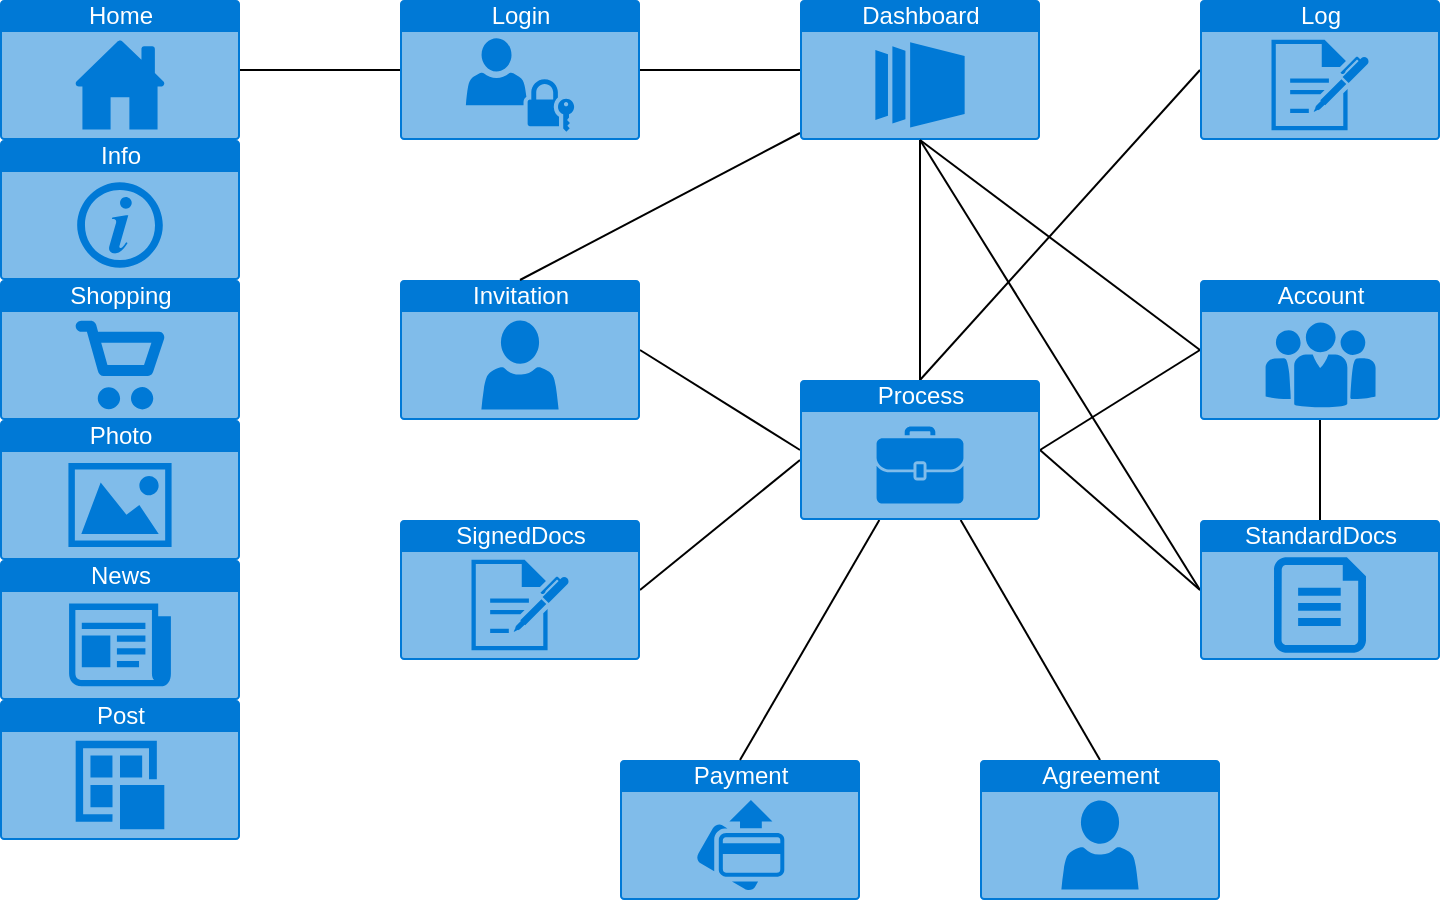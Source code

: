 <mxfile>
    <diagram id="A3qWTJxBf30MFO97emnY" name="Page-1">
        <mxGraphModel dx="1377" dy="825" grid="1" gridSize="10" guides="1" tooltips="1" connect="1" arrows="1" fold="1" page="1" pageScale="1" pageWidth="850" pageHeight="1100" math="0" shadow="0">
            <root>
                <mxCell id="0"/>
                <mxCell id="1" parent="0"/>
                <mxCell id="20" value="" style="edgeStyle=none;html=1;endArrow=none;endFill=0;" parent="1" source="2" target="6" edge="1">
                    <mxGeometry relative="1" as="geometry"/>
                </mxCell>
                <mxCell id="2" value="Home" style="html=1;strokeColor=none;fillColor=#0079D6;labelPosition=center;verticalLabelPosition=middle;verticalAlign=top;align=center;fontSize=12;outlineConnect=0;spacingTop=-6;fontColor=#FFFFFF;shape=mxgraph.sitemap.home;" parent="1" vertex="1">
                    <mxGeometry x="40" y="40" width="120" height="70" as="geometry"/>
                </mxCell>
                <mxCell id="19" style="edgeStyle=none;html=1;entryX=0;entryY=0.5;entryDx=0;entryDy=0;entryPerimeter=0;endArrow=none;endFill=0;" parent="1" source="6" edge="1">
                    <mxGeometry relative="1" as="geometry">
                        <mxPoint x="440" y="75" as="targetPoint"/>
                    </mxGeometry>
                </mxCell>
                <mxCell id="6" value="Login" style="html=1;strokeColor=none;fillColor=#0079D6;labelPosition=center;verticalLabelPosition=middle;verticalAlign=top;align=center;fontSize=12;outlineConnect=0;spacingTop=-6;fontColor=#FFFFFF;shape=mxgraph.sitemap.login;" parent="1" vertex="1">
                    <mxGeometry x="240" y="40" width="120" height="70" as="geometry"/>
                </mxCell>
                <mxCell id="28" value="" style="edgeStyle=none;html=1;endArrow=none;endFill=0;exitX=0.5;exitY=0;exitDx=0;exitDy=0;exitPerimeter=0;entryX=0;entryY=0.5;entryDx=0;entryDy=0;entryPerimeter=0;" parent="1" source="58" target="24" edge="1">
                    <mxGeometry relative="1" as="geometry">
                        <mxPoint x="560" y="75" as="sourcePoint"/>
                        <mxPoint x="630" y="90" as="targetPoint"/>
                    </mxGeometry>
                </mxCell>
                <mxCell id="21" value="Payment" style="html=1;strokeColor=none;fillColor=#0079D6;labelPosition=center;verticalLabelPosition=middle;verticalAlign=top;align=center;fontSize=12;outlineConnect=0;spacingTop=-6;fontColor=#FFFFFF;shape=mxgraph.sitemap.payment;" parent="1" vertex="1">
                    <mxGeometry x="350" y="420" width="120" height="70" as="geometry"/>
                </mxCell>
                <mxCell id="22" value="Info" style="html=1;strokeColor=none;fillColor=#0079D6;labelPosition=center;verticalLabelPosition=middle;verticalAlign=top;align=center;fontSize=12;outlineConnect=0;spacingTop=-6;fontColor=#FFFFFF;shape=mxgraph.sitemap.info;" parent="1" vertex="1">
                    <mxGeometry x="40" y="110" width="120" height="70" as="geometry"/>
                </mxCell>
                <mxCell id="24" value="Log" style="html=1;strokeColor=none;fillColor=#0079D6;labelPosition=center;verticalLabelPosition=middle;verticalAlign=top;align=center;fontSize=12;outlineConnect=0;spacingTop=-6;fontColor=#FFFFFF;shape=mxgraph.sitemap.log;" parent="1" vertex="1">
                    <mxGeometry x="640" y="40" width="120" height="70" as="geometry"/>
                </mxCell>
                <mxCell id="60" value="" style="edgeStyle=none;html=1;endArrow=none;endFill=0;exitX=1;exitY=0.5;exitDx=0;exitDy=0;exitPerimeter=0;entryX=0;entryY=0.5;entryDx=0;entryDy=0;entryPerimeter=0;" parent="1" source="34" target="58" edge="1">
                    <mxGeometry relative="1" as="geometry"/>
                </mxCell>
                <mxCell id="34" value="Invitation" style="html=1;strokeColor=none;fillColor=#0079D6;labelPosition=center;verticalLabelPosition=middle;verticalAlign=top;align=center;fontSize=12;outlineConnect=0;spacingTop=-6;fontColor=#FFFFFF;shape=mxgraph.sitemap.profile;" parent="1" vertex="1">
                    <mxGeometry x="240" y="180" width="120" height="70" as="geometry"/>
                </mxCell>
                <mxCell id="68" style="edgeStyle=none;html=1;endArrow=none;endFill=0;exitX=0;exitY=0.5;exitDx=0;exitDy=0;exitPerimeter=0;" parent="1" source="35" edge="1">
                    <mxGeometry relative="1" as="geometry">
                        <mxPoint x="560" y="265" as="targetPoint"/>
                    </mxGeometry>
                </mxCell>
                <mxCell id="71" value="" style="edgeStyle=none;html=1;endArrow=none;endFill=0;" parent="1" source="35" target="44" edge="1">
                    <mxGeometry relative="1" as="geometry"/>
                </mxCell>
                <mxCell id="73" style="edgeStyle=none;html=1;entryX=0.5;entryY=1;entryDx=0;entryDy=0;entryPerimeter=0;endArrow=none;endFill=0;exitX=0;exitY=0.5;exitDx=0;exitDy=0;exitPerimeter=0;" parent="1" source="35" target="42" edge="1">
                    <mxGeometry relative="1" as="geometry"/>
                </mxCell>
                <mxCell id="35" value="StandardDocs" style="html=1;strokeColor=none;fillColor=#0079D6;labelPosition=center;verticalLabelPosition=middle;verticalAlign=top;align=center;fontSize=12;outlineConnect=0;spacingTop=-6;fontColor=#FFFFFF;shape=mxgraph.sitemap.text;" parent="1" vertex="1">
                    <mxGeometry x="640" y="300" width="120" height="70" as="geometry"/>
                </mxCell>
                <mxCell id="62" style="edgeStyle=none;html=1;endArrow=none;endFill=0;exitX=1;exitY=0.5;exitDx=0;exitDy=0;exitPerimeter=0;" parent="1" source="36" edge="1">
                    <mxGeometry relative="1" as="geometry">
                        <mxPoint x="440" y="270" as="targetPoint"/>
                    </mxGeometry>
                </mxCell>
                <mxCell id="36" value="SignedDocs" style="html=1;strokeColor=none;fillColor=#0079D6;labelPosition=center;verticalLabelPosition=middle;verticalAlign=top;align=center;fontSize=12;outlineConnect=0;spacingTop=-6;fontColor=#FFFFFF;shape=mxgraph.sitemap.log;" parent="1" vertex="1">
                    <mxGeometry x="240" y="300" width="120" height="70" as="geometry"/>
                </mxCell>
                <mxCell id="40" value="Shopping" style="html=1;strokeColor=none;fillColor=#0079D6;labelPosition=center;verticalLabelPosition=middle;verticalAlign=top;align=center;fontSize=12;outlineConnect=0;spacingTop=-6;fontColor=#FFFFFF;shape=mxgraph.sitemap.shopping;" parent="1" vertex="1">
                    <mxGeometry x="40" y="180" width="120" height="70" as="geometry"/>
                </mxCell>
                <mxCell id="41" value="News" style="html=1;strokeColor=none;fillColor=#0079D6;labelPosition=center;verticalLabelPosition=middle;verticalAlign=top;align=center;fontSize=12;outlineConnect=0;spacingTop=-6;fontColor=#FFFFFF;shape=mxgraph.sitemap.news;" parent="1" vertex="1">
                    <mxGeometry x="40" y="320" width="120" height="70" as="geometry"/>
                </mxCell>
                <mxCell id="74" style="edgeStyle=none;html=1;entryX=0.5;entryY=0;entryDx=0;entryDy=0;entryPerimeter=0;endArrow=none;endFill=0;" parent="1" source="42" target="34" edge="1">
                    <mxGeometry relative="1" as="geometry"/>
                </mxCell>
                <mxCell id="42" value="Dashboard" style="html=1;strokeColor=none;fillColor=#0079D6;labelPosition=center;verticalLabelPosition=middle;verticalAlign=top;align=center;fontSize=12;outlineConnect=0;spacingTop=-6;fontColor=#FFFFFF;shape=mxgraph.sitemap.slideshow;" parent="1" vertex="1">
                    <mxGeometry x="440" y="40" width="120" height="70" as="geometry"/>
                </mxCell>
                <mxCell id="67" style="edgeStyle=none;html=1;endArrow=none;endFill=0;exitX=0.5;exitY=0;exitDx=0;exitDy=0;exitPerimeter=0;" parent="1" source="43" target="58" edge="1">
                    <mxGeometry relative="1" as="geometry"/>
                </mxCell>
                <mxCell id="43" value="Agreement" style="html=1;strokeColor=none;fillColor=#0079D6;labelPosition=center;verticalLabelPosition=middle;verticalAlign=top;align=center;fontSize=12;outlineConnect=0;spacingTop=-6;fontColor=#FFFFFF;shape=mxgraph.sitemap.profile;" parent="1" vertex="1">
                    <mxGeometry x="530" y="420" width="120" height="70" as="geometry"/>
                </mxCell>
                <mxCell id="66" style="edgeStyle=none;html=1;endArrow=none;endFill=0;exitX=0;exitY=0.5;exitDx=0;exitDy=0;exitPerimeter=0;entryX=1;entryY=0.5;entryDx=0;entryDy=0;entryPerimeter=0;" parent="1" source="44" target="58" edge="1">
                    <mxGeometry relative="1" as="geometry"/>
                </mxCell>
                <mxCell id="69" style="edgeStyle=none;html=1;endArrow=none;endFill=0;" parent="1" source="44" edge="1">
                    <mxGeometry relative="1" as="geometry">
                        <mxPoint x="700" y="300" as="targetPoint"/>
                    </mxGeometry>
                </mxCell>
                <mxCell id="72" style="edgeStyle=none;html=1;entryX=0.5;entryY=1;entryDx=0;entryDy=0;entryPerimeter=0;endArrow=none;endFill=0;exitX=0;exitY=0.5;exitDx=0;exitDy=0;exitPerimeter=0;" parent="1" source="44" target="42" edge="1">
                    <mxGeometry relative="1" as="geometry"/>
                </mxCell>
                <mxCell id="44" value="Account" style="html=1;strokeColor=none;fillColor=#0079D6;labelPosition=center;verticalLabelPosition=middle;verticalAlign=top;align=center;fontSize=12;outlineConnect=0;spacingTop=-6;fontColor=#FFFFFF;shape=mxgraph.sitemap.about_us;" parent="1" vertex="1">
                    <mxGeometry x="640" y="180" width="120" height="70" as="geometry"/>
                </mxCell>
                <mxCell id="56" value="Post" style="html=1;strokeColor=none;fillColor=#0079D6;labelPosition=center;verticalLabelPosition=middle;verticalAlign=top;align=center;fontSize=12;outlineConnect=0;spacingTop=-6;fontColor=#FFFFFF;shape=mxgraph.sitemap.post;" parent="1" vertex="1">
                    <mxGeometry x="40" y="390" width="120" height="70" as="geometry"/>
                </mxCell>
                <mxCell id="57" value="Photo" style="html=1;strokeColor=none;fillColor=#0079D6;labelPosition=center;verticalLabelPosition=middle;verticalAlign=top;align=center;fontSize=12;outlineConnect=0;spacingTop=-6;fontColor=#FFFFFF;shape=mxgraph.sitemap.photo;" parent="1" vertex="1">
                    <mxGeometry x="40" y="250" width="120" height="70" as="geometry"/>
                </mxCell>
                <mxCell id="59" value="" style="edgeStyle=none;html=1;endArrow=none;endFill=0;" parent="1" source="58" target="42" edge="1">
                    <mxGeometry relative="1" as="geometry"/>
                </mxCell>
                <mxCell id="65" style="edgeStyle=none;html=1;endArrow=none;endFill=0;entryX=0.5;entryY=0;entryDx=0;entryDy=0;entryPerimeter=0;" parent="1" source="58" target="21" edge="1">
                    <mxGeometry relative="1" as="geometry"/>
                </mxCell>
                <mxCell id="58" value="Process" style="html=1;strokeColor=none;fillColor=#0079D6;labelPosition=center;verticalLabelPosition=middle;verticalAlign=top;align=center;fontSize=12;outlineConnect=0;spacingTop=-6;fontColor=#FFFFFF;shape=mxgraph.sitemap.portfolio;" parent="1" vertex="1">
                    <mxGeometry x="440" y="230" width="120" height="70" as="geometry"/>
                </mxCell>
            </root>
        </mxGraphModel>
    </diagram>
</mxfile>